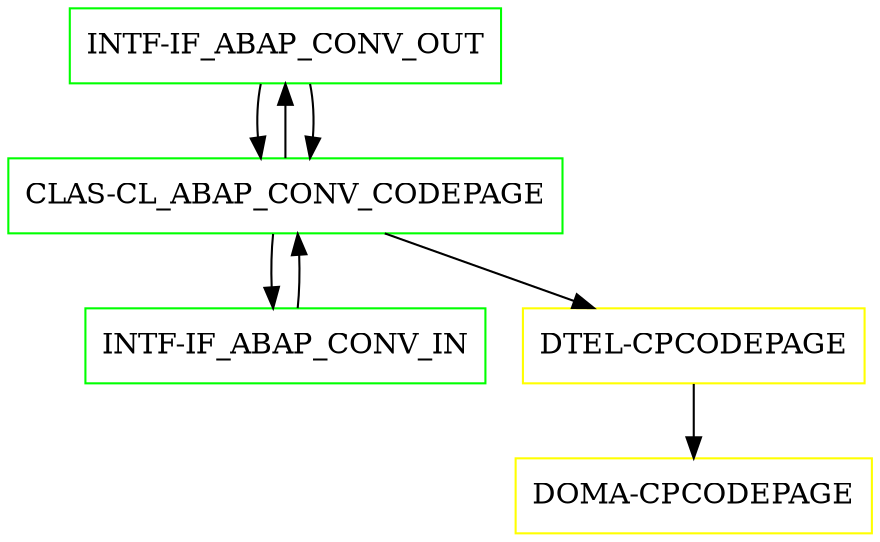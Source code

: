 digraph G {
  "INTF-IF_ABAP_CONV_OUT" [shape=box,color=green];
  "CLAS-CL_ABAP_CONV_CODEPAGE" [shape=box,color=green,URL="./CLAS_CL_ABAP_CONV_CODEPAGE.html"];
  "INTF-IF_ABAP_CONV_OUT" [shape=box,color=green,URL="./INTF_IF_ABAP_CONV_OUT.html"];
  "INTF-IF_ABAP_CONV_IN" [shape=box,color=green,URL="./INTF_IF_ABAP_CONV_IN.html"];
  "DTEL-CPCODEPAGE" [shape=box,color=yellow,URL="./DTEL_CPCODEPAGE.html"];
  "DOMA-CPCODEPAGE" [shape=box,color=yellow,URL="./DOMA_CPCODEPAGE.html"];
  "INTF-IF_ABAP_CONV_OUT" -> "CLAS-CL_ABAP_CONV_CODEPAGE";
  "CLAS-CL_ABAP_CONV_CODEPAGE" -> "DTEL-CPCODEPAGE";
  "CLAS-CL_ABAP_CONV_CODEPAGE" -> "INTF-IF_ABAP_CONV_IN";
  "CLAS-CL_ABAP_CONV_CODEPAGE" -> "INTF-IF_ABAP_CONV_OUT";
  "INTF-IF_ABAP_CONV_OUT" -> "CLAS-CL_ABAP_CONV_CODEPAGE";
  "INTF-IF_ABAP_CONV_IN" -> "CLAS-CL_ABAP_CONV_CODEPAGE";
  "DTEL-CPCODEPAGE" -> "DOMA-CPCODEPAGE";
}

